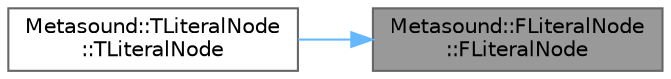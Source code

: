 digraph "Metasound::FLiteralNode::FLiteralNode"
{
 // INTERACTIVE_SVG=YES
 // LATEX_PDF_SIZE
  bgcolor="transparent";
  edge [fontname=Helvetica,fontsize=10,labelfontname=Helvetica,labelfontsize=10];
  node [fontname=Helvetica,fontsize=10,shape=box,height=0.2,width=0.4];
  rankdir="RL";
  Node1 [id="Node000001",label="Metasound::FLiteralNode\l::FLiteralNode",height=0.2,width=0.4,color="gray40", fillcolor="grey60", style="filled", fontcolor="black",tooltip=" "];
  Node1 -> Node2 [id="edge1_Node000001_Node000002",dir="back",color="steelblue1",style="solid",tooltip=" "];
  Node2 [id="Node000002",label="Metasound::TLiteralNode\l::TLiteralNode",height=0.2,width=0.4,color="grey40", fillcolor="white", style="filled",URL="$d2/d27/classMetasound_1_1TLiteralNode.html#a5ab0b0ed770beff36f7ee268561329df",tooltip=" "];
}
